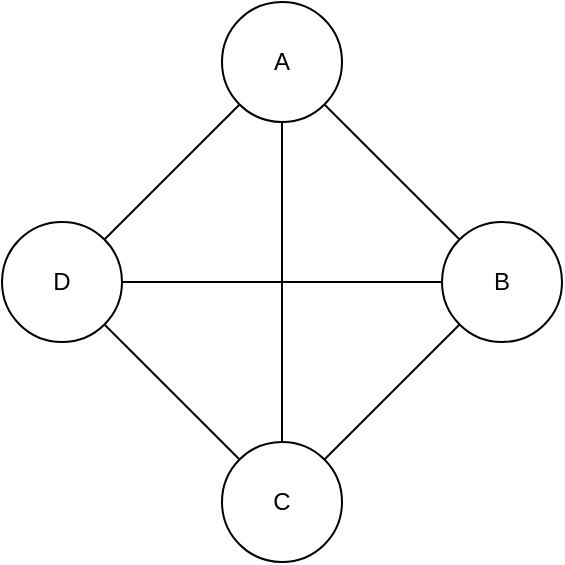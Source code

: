 <mxfile>
    <diagram name="k4" id="NZq8Dd2EFUB9XznV4Dzy">
        <mxGraphModel dx="748" dy="564" grid="1" gridSize="10" guides="1" tooltips="1" connect="1" arrows="1" fold="1" page="1" pageScale="1" pageWidth="850" pageHeight="1100" math="0" shadow="0">
            <root>
                <mxCell id="0"/>
                <mxCell id="1" parent="0"/>
                <mxCell id="GsXixBJqCJTQBZRuYq58-5" style="rounded=0;orthogonalLoop=1;jettySize=auto;html=1;endArrow=none;endFill=0;" parent="1" source="GsXixBJqCJTQBZRuYq58-1" target="GsXixBJqCJTQBZRuYq58-4" edge="1">
                    <mxGeometry relative="1" as="geometry"/>
                </mxCell>
                <mxCell id="GsXixBJqCJTQBZRuYq58-9" style="edgeStyle=none;rounded=0;orthogonalLoop=1;jettySize=auto;html=1;strokeColor=default;align=center;verticalAlign=middle;fontFamily=Helvetica;fontSize=11;fontColor=default;labelBackgroundColor=default;endArrow=none;endFill=0;" parent="1" source="GsXixBJqCJTQBZRuYq58-1" target="GsXixBJqCJTQBZRuYq58-3" edge="1">
                    <mxGeometry relative="1" as="geometry"/>
                </mxCell>
                <mxCell id="GsXixBJqCJTQBZRuYq58-1" value="A" style="ellipse;whiteSpace=wrap;html=1;aspect=fixed;" parent="1" vertex="1">
                    <mxGeometry x="210" y="100" width="60" height="60" as="geometry"/>
                </mxCell>
                <mxCell id="GsXixBJqCJTQBZRuYq58-8" style="edgeStyle=none;rounded=0;orthogonalLoop=1;jettySize=auto;html=1;strokeColor=default;align=center;verticalAlign=middle;fontFamily=Helvetica;fontSize=11;fontColor=default;labelBackgroundColor=default;endArrow=none;endFill=0;" parent="1" source="GsXixBJqCJTQBZRuYq58-2" target="GsXixBJqCJTQBZRuYq58-1" edge="1">
                    <mxGeometry relative="1" as="geometry"/>
                </mxCell>
                <mxCell id="GsXixBJqCJTQBZRuYq58-10" style="edgeStyle=none;rounded=0;orthogonalLoop=1;jettySize=auto;html=1;strokeColor=default;align=center;verticalAlign=middle;fontFamily=Helvetica;fontSize=11;fontColor=default;labelBackgroundColor=default;endArrow=none;endFill=0;" parent="1" source="GsXixBJqCJTQBZRuYq58-2" target="GsXixBJqCJTQBZRuYq58-4" edge="1">
                    <mxGeometry relative="1" as="geometry"/>
                </mxCell>
                <mxCell id="GsXixBJqCJTQBZRuYq58-2" value="D" style="ellipse;whiteSpace=wrap;html=1;aspect=fixed;" parent="1" vertex="1">
                    <mxGeometry x="100" y="210" width="60" height="60" as="geometry"/>
                </mxCell>
                <mxCell id="GsXixBJqCJTQBZRuYq58-7" style="edgeStyle=none;rounded=0;orthogonalLoop=1;jettySize=auto;html=1;strokeColor=default;align=center;verticalAlign=middle;fontFamily=Helvetica;fontSize=11;fontColor=default;labelBackgroundColor=default;endArrow=none;endFill=0;" parent="1" source="GsXixBJqCJTQBZRuYq58-3" target="GsXixBJqCJTQBZRuYq58-2" edge="1">
                    <mxGeometry relative="1" as="geometry"/>
                </mxCell>
                <mxCell id="GsXixBJqCJTQBZRuYq58-3" value="C" style="ellipse;whiteSpace=wrap;html=1;aspect=fixed;" parent="1" vertex="1">
                    <mxGeometry x="210" y="320" width="60" height="60" as="geometry"/>
                </mxCell>
                <mxCell id="GsXixBJqCJTQBZRuYq58-6" style="edgeStyle=none;rounded=0;orthogonalLoop=1;jettySize=auto;html=1;strokeColor=default;align=center;verticalAlign=middle;fontFamily=Helvetica;fontSize=11;fontColor=default;labelBackgroundColor=default;endArrow=none;endFill=0;" parent="1" source="GsXixBJqCJTQBZRuYq58-4" target="GsXixBJqCJTQBZRuYq58-3" edge="1">
                    <mxGeometry relative="1" as="geometry"/>
                </mxCell>
                <mxCell id="GsXixBJqCJTQBZRuYq58-4" value="B" style="ellipse;whiteSpace=wrap;html=1;aspect=fixed;" parent="1" vertex="1">
                    <mxGeometry x="320" y="210" width="60" height="60" as="geometry"/>
                </mxCell>
            </root>
        </mxGraphModel>
    </diagram>
</mxfile>